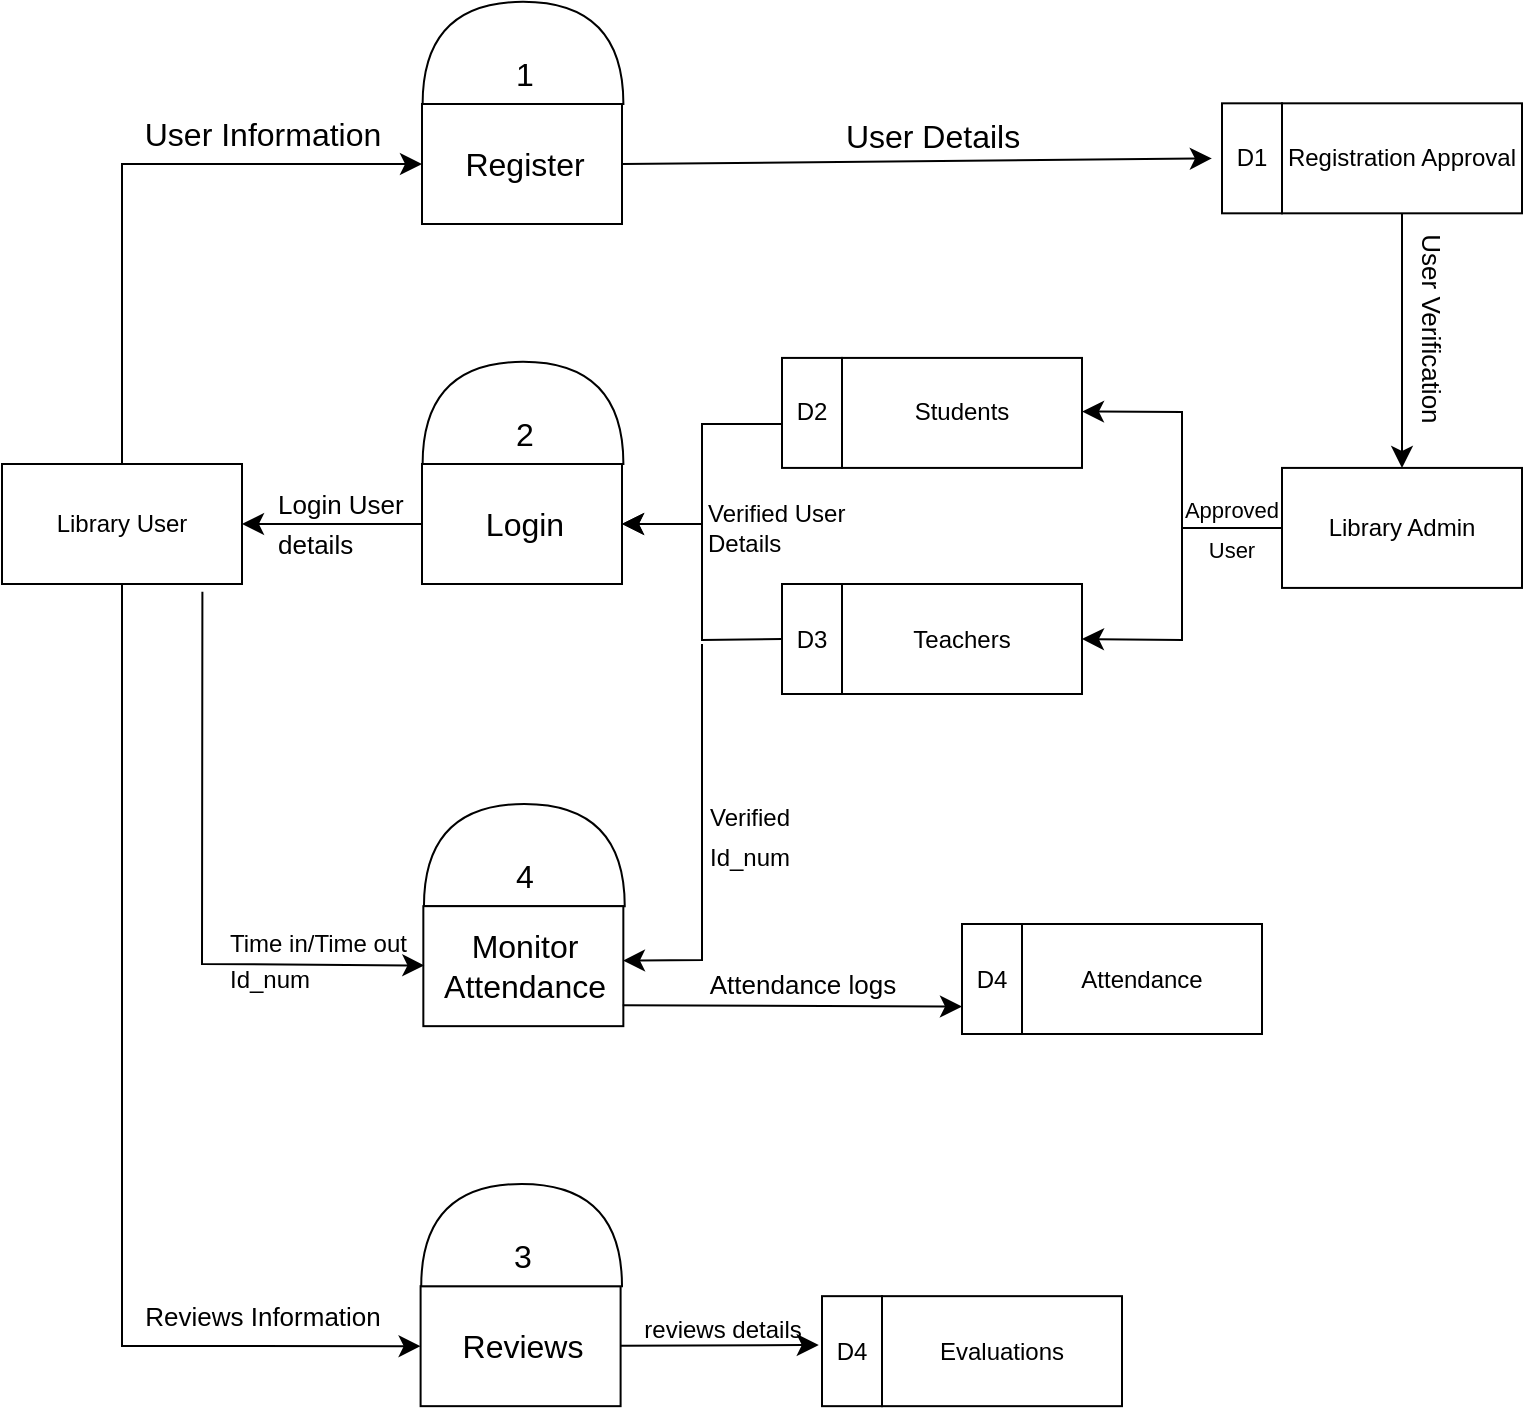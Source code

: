 <mxfile version="24.0.5" type="github">
  <diagram name="Page-1" id="GqMZiqfUwNPtbt659hKj">
    <mxGraphModel dx="2554" dy="1185" grid="1" gridSize="10" guides="1" tooltips="1" connect="1" arrows="1" fold="1" page="0" pageScale="1" pageWidth="827" pageHeight="1169" math="0" shadow="0">
      <root>
        <mxCell id="0" />
        <mxCell id="1" parent="0" />
        <mxCell id="muXEsNCiM2LmNspon1gy-2" value="Library User" style="rounded=0;whiteSpace=wrap;html=1;" vertex="1" parent="1">
          <mxGeometry x="-820" y="-30" width="120" height="60" as="geometry" />
        </mxCell>
        <mxCell id="muXEsNCiM2LmNspon1gy-3" value="" style="rounded=0;whiteSpace=wrap;html=1;" vertex="1" parent="1">
          <mxGeometry x="-610" y="-210" width="100" height="60" as="geometry" />
        </mxCell>
        <mxCell id="muXEsNCiM2LmNspon1gy-4" value="" style="shape=or;whiteSpace=wrap;html=1;rotation=-90;" vertex="1" parent="1">
          <mxGeometry x="-585.04" y="-285.73" width="51.09" height="100.39" as="geometry" />
        </mxCell>
        <mxCell id="muXEsNCiM2LmNspon1gy-5" style="edgeStyle=none;curved=1;rounded=0;orthogonalLoop=1;jettySize=auto;html=1;exitX=0;exitY=0.5;exitDx=0;exitDy=0;fontSize=12;startSize=8;endSize=8;" edge="1" parent="1" source="muXEsNCiM2LmNspon1gy-3" target="muXEsNCiM2LmNspon1gy-3">
          <mxGeometry relative="1" as="geometry" />
        </mxCell>
        <mxCell id="muXEsNCiM2LmNspon1gy-7" value="1" style="text;html=1;align=center;verticalAlign=middle;resizable=0;points=[];autosize=1;strokeColor=none;fillColor=none;fontSize=16;" vertex="1" parent="1">
          <mxGeometry x="-574.49" y="-240" width="30" height="30" as="geometry" />
        </mxCell>
        <mxCell id="muXEsNCiM2LmNspon1gy-8" value="" style="rounded=0;whiteSpace=wrap;html=1;" vertex="1" parent="1">
          <mxGeometry x="-610" y="-30" width="100" height="60" as="geometry" />
        </mxCell>
        <mxCell id="muXEsNCiM2LmNspon1gy-9" value="" style="shape=or;whiteSpace=wrap;html=1;rotation=-90;" vertex="1" parent="1">
          <mxGeometry x="-585.04" y="-105.73" width="51.09" height="100.39" as="geometry" />
        </mxCell>
        <mxCell id="muXEsNCiM2LmNspon1gy-10" style="edgeStyle=none;curved=1;rounded=0;orthogonalLoop=1;jettySize=auto;html=1;exitX=0;exitY=0.5;exitDx=0;exitDy=0;fontSize=12;startSize=8;endSize=8;" edge="1" parent="1" source="muXEsNCiM2LmNspon1gy-8" target="muXEsNCiM2LmNspon1gy-8">
          <mxGeometry relative="1" as="geometry" />
        </mxCell>
        <mxCell id="muXEsNCiM2LmNspon1gy-11" value="2" style="text;html=1;align=center;verticalAlign=middle;resizable=0;points=[];autosize=1;strokeColor=none;fillColor=none;fontSize=16;" vertex="1" parent="1">
          <mxGeometry x="-574.49" y="-60" width="30" height="30" as="geometry" />
        </mxCell>
        <mxCell id="muXEsNCiM2LmNspon1gy-20" value="Register" style="text;html=1;align=center;verticalAlign=middle;resizable=0;points=[];autosize=1;strokeColor=none;fillColor=none;fontSize=16;" vertex="1" parent="1">
          <mxGeometry x="-598.98" y="-195" width="80" height="30" as="geometry" />
        </mxCell>
        <mxCell id="muXEsNCiM2LmNspon1gy-21" value="Login" style="text;html=1;align=center;verticalAlign=middle;resizable=0;points=[];autosize=1;strokeColor=none;fillColor=none;fontSize=16;" vertex="1" parent="1">
          <mxGeometry x="-588.98" y="-15.0" width="60" height="30" as="geometry" />
        </mxCell>
        <mxCell id="muXEsNCiM2LmNspon1gy-25" value="" style="endArrow=classic;html=1;rounded=0;fontSize=12;startSize=8;endSize=8;curved=0;exitX=0.5;exitY=0;exitDx=0;exitDy=0;entryX=0;entryY=0.5;entryDx=0;entryDy=0;" edge="1" parent="1" source="muXEsNCiM2LmNspon1gy-2" target="muXEsNCiM2LmNspon1gy-3">
          <mxGeometry width="50" height="50" relative="1" as="geometry">
            <mxPoint x="-630" y="-50" as="sourcePoint" />
            <mxPoint x="-580" y="-100" as="targetPoint" />
            <Array as="points">
              <mxPoint x="-760" y="-180" />
            </Array>
          </mxGeometry>
        </mxCell>
        <mxCell id="muXEsNCiM2LmNspon1gy-26" value="User Information" style="text;html=1;align=center;verticalAlign=middle;resizable=0;points=[];autosize=1;strokeColor=none;fillColor=none;fontSize=16;" vertex="1" parent="1">
          <mxGeometry x="-760" y="-210.34" width="140" height="30" as="geometry" />
        </mxCell>
        <mxCell id="muXEsNCiM2LmNspon1gy-27" value="Library Admin" style="rounded=0;whiteSpace=wrap;html=1;" vertex="1" parent="1">
          <mxGeometry x="-180" y="-28.04" width="120" height="60" as="geometry" />
        </mxCell>
        <mxCell id="muXEsNCiM2LmNspon1gy-31" value="" style="group" vertex="1" connectable="0" parent="1">
          <mxGeometry x="-210" y="-210.34" width="150" height="55" as="geometry" />
        </mxCell>
        <mxCell id="muXEsNCiM2LmNspon1gy-29" value="Registration Approval" style="whiteSpace=wrap;html=1;" vertex="1" parent="muXEsNCiM2LmNspon1gy-31">
          <mxGeometry x="30" width="120" height="55" as="geometry" />
        </mxCell>
        <mxCell id="muXEsNCiM2LmNspon1gy-30" value="D1" style="rounded=0;whiteSpace=wrap;html=1;" vertex="1" parent="muXEsNCiM2LmNspon1gy-31">
          <mxGeometry width="30" height="55" as="geometry" />
        </mxCell>
        <mxCell id="muXEsNCiM2LmNspon1gy-33" value="" style="endArrow=classic;html=1;rounded=0;fontSize=12;startSize=8;endSize=8;curved=0;exitX=1;exitY=0.5;exitDx=0;exitDy=0;entryX=-0.169;entryY=0.501;entryDx=0;entryDy=0;entryPerimeter=0;" edge="1" parent="1" source="muXEsNCiM2LmNspon1gy-3" target="muXEsNCiM2LmNspon1gy-30">
          <mxGeometry width="50" height="50" relative="1" as="geometry">
            <mxPoint x="-840" y="120" as="sourcePoint" />
            <mxPoint x="-400" y="-180" as="targetPoint" />
          </mxGeometry>
        </mxCell>
        <mxCell id="muXEsNCiM2LmNspon1gy-34" value="User Details" style="text;html=1;align=center;verticalAlign=middle;resizable=0;points=[];autosize=1;strokeColor=none;fillColor=none;fontSize=16;" vertex="1" parent="1">
          <mxGeometry x="-410" y="-209.34" width="110" height="30" as="geometry" />
        </mxCell>
        <mxCell id="muXEsNCiM2LmNspon1gy-35" value="" style="group" vertex="1" connectable="0" parent="1">
          <mxGeometry x="-430" y="-83.04" width="150" height="55" as="geometry" />
        </mxCell>
        <mxCell id="muXEsNCiM2LmNspon1gy-36" value="Students" style="whiteSpace=wrap;html=1;" vertex="1" parent="muXEsNCiM2LmNspon1gy-35">
          <mxGeometry x="30" width="120" height="55" as="geometry" />
        </mxCell>
        <mxCell id="muXEsNCiM2LmNspon1gy-37" value="D2" style="rounded=0;whiteSpace=wrap;html=1;" vertex="1" parent="muXEsNCiM2LmNspon1gy-35">
          <mxGeometry width="30" height="55" as="geometry" />
        </mxCell>
        <mxCell id="muXEsNCiM2LmNspon1gy-38" value="" style="group" vertex="1" connectable="0" parent="1">
          <mxGeometry x="-430" y="30.0" width="150" height="55" as="geometry" />
        </mxCell>
        <mxCell id="muXEsNCiM2LmNspon1gy-39" value="Teachers" style="whiteSpace=wrap;html=1;" vertex="1" parent="muXEsNCiM2LmNspon1gy-38">
          <mxGeometry x="30" width="120" height="55" as="geometry" />
        </mxCell>
        <mxCell id="muXEsNCiM2LmNspon1gy-40" value="D3" style="rounded=0;whiteSpace=wrap;html=1;" vertex="1" parent="muXEsNCiM2LmNspon1gy-38">
          <mxGeometry width="30" height="55" as="geometry" />
        </mxCell>
        <mxCell id="muXEsNCiM2LmNspon1gy-41" value="" style="endArrow=classic;html=1;rounded=0;fontSize=12;startSize=8;endSize=8;curved=1;" edge="1" parent="1" source="muXEsNCiM2LmNspon1gy-29" target="muXEsNCiM2LmNspon1gy-27">
          <mxGeometry width="50" height="50" relative="1" as="geometry">
            <mxPoint x="-560" y="80" as="sourcePoint" />
            <mxPoint x="-510" y="30" as="targetPoint" />
          </mxGeometry>
        </mxCell>
        <mxCell id="muXEsNCiM2LmNspon1gy-42" value="&lt;font style=&quot;font-size: 13px;&quot;&gt;User Verification&lt;/font&gt;" style="text;html=1;align=center;verticalAlign=middle;resizable=0;points=[];autosize=1;strokeColor=none;fillColor=none;fontSize=12;rotation=90;" vertex="1" parent="1">
          <mxGeometry x="-165" y="-113.04" width="120" height="30" as="geometry" />
        </mxCell>
        <mxCell id="muXEsNCiM2LmNspon1gy-43" value="" style="endArrow=classic;html=1;rounded=0;fontSize=12;startSize=8;endSize=8;curved=0;" edge="1" parent="1" source="muXEsNCiM2LmNspon1gy-27">
          <mxGeometry width="50" height="50" relative="1" as="geometry">
            <mxPoint x="-140" y="-54.858" as="sourcePoint" />
            <mxPoint x="-280" y="-56.23" as="targetPoint" />
            <Array as="points">
              <mxPoint x="-230" y="2" />
              <mxPoint x="-230" y="-56" />
            </Array>
          </mxGeometry>
        </mxCell>
        <mxCell id="muXEsNCiM2LmNspon1gy-44" value="" style="endArrow=classic;html=1;rounded=0;fontSize=12;startSize=8;endSize=8;curved=0;exitX=0;exitY=0.5;exitDx=0;exitDy=0;entryX=1;entryY=0.5;entryDx=0;entryDy=0;" edge="1" parent="1" source="muXEsNCiM2LmNspon1gy-49">
          <mxGeometry width="50" height="50" relative="1" as="geometry">
            <mxPoint x="-180.0" y="1.96" as="sourcePoint" />
            <mxPoint x="-280" y="57.5" as="targetPoint" />
            <Array as="points">
              <mxPoint x="-230" y="2" />
              <mxPoint x="-230" y="58" />
            </Array>
          </mxGeometry>
        </mxCell>
        <mxCell id="muXEsNCiM2LmNspon1gy-45" value="" style="endArrow=classic;html=1;rounded=0;fontSize=12;startSize=8;endSize=8;curved=0;entryX=1;entryY=0.5;entryDx=0;entryDy=0;" edge="1" parent="1" target="muXEsNCiM2LmNspon1gy-8">
          <mxGeometry width="50" height="50" relative="1" as="geometry">
            <mxPoint x="-430" y="-50" as="sourcePoint" />
            <mxPoint x="-320" y="-10" as="targetPoint" />
            <Array as="points">
              <mxPoint x="-470" y="-50" />
              <mxPoint x="-470" />
            </Array>
          </mxGeometry>
        </mxCell>
        <mxCell id="muXEsNCiM2LmNspon1gy-46" value="" style="endArrow=classic;html=1;rounded=0;fontSize=12;startSize=8;endSize=8;curved=0;entryX=1;entryY=0.5;entryDx=0;entryDy=0;exitX=0;exitY=0.5;exitDx=0;exitDy=0;" edge="1" parent="1" source="muXEsNCiM2LmNspon1gy-40" target="muXEsNCiM2LmNspon1gy-8">
          <mxGeometry width="50" height="50" relative="1" as="geometry">
            <mxPoint x="-420" y="-40" as="sourcePoint" />
            <mxPoint x="-500" y="10" as="targetPoint" />
            <Array as="points">
              <mxPoint x="-470" y="58" />
              <mxPoint x="-470" />
            </Array>
          </mxGeometry>
        </mxCell>
        <mxCell id="muXEsNCiM2LmNspon1gy-47" value="&lt;font style=&quot;font-size: 12px;&quot;&gt;Verified User&amp;nbsp;&lt;/font&gt;&lt;div style=&quot;font-size: 12px;&quot;&gt;Details&lt;/div&gt;" style="text;html=1;align=left;verticalAlign=middle;whiteSpace=wrap;rounded=0;fontSize=16;rotation=0;" vertex="1" parent="1">
          <mxGeometry x="-469" y="-21.52" width="100" height="43.04" as="geometry" />
        </mxCell>
        <mxCell id="muXEsNCiM2LmNspon1gy-49" value="&lt;font style=&quot;font-size: 11px;&quot;&gt;Approved User&lt;/font&gt;" style="text;html=1;align=center;verticalAlign=middle;whiteSpace=wrap;rounded=0;fontSize=16;" vertex="1" parent="1">
          <mxGeometry x="-230" y="-17.14" width="50" height="37.14" as="geometry" />
        </mxCell>
        <mxCell id="muXEsNCiM2LmNspon1gy-52" value="" style="endArrow=classic;html=1;rounded=0;fontSize=12;startSize=8;endSize=8;curved=0;exitX=0;exitY=0.5;exitDx=0;exitDy=0;entryX=1;entryY=0.5;entryDx=0;entryDy=0;" edge="1" parent="1" source="muXEsNCiM2LmNspon1gy-8" target="muXEsNCiM2LmNspon1gy-2">
          <mxGeometry width="50" height="50" relative="1" as="geometry">
            <mxPoint x="-750" y="-20" as="sourcePoint" />
            <mxPoint x="-600" y="-170" as="targetPoint" />
            <Array as="points" />
          </mxGeometry>
        </mxCell>
        <mxCell id="muXEsNCiM2LmNspon1gy-53" value="&lt;font style=&quot;font-size: 13px;&quot;&gt;Login User&amp;nbsp;&lt;br&gt;details&lt;/font&gt;" style="text;html=1;align=left;verticalAlign=middle;resizable=0;points=[];autosize=1;strokeColor=none;fillColor=none;fontSize=16;" vertex="1" parent="1">
          <mxGeometry x="-683.98" y="-26.04" width="90" height="50" as="geometry" />
        </mxCell>
        <mxCell id="muXEsNCiM2LmNspon1gy-54" value="" style="group" vertex="1" connectable="0" parent="1">
          <mxGeometry x="-610.7" y="330.0" width="100.7" height="111.08" as="geometry" />
        </mxCell>
        <mxCell id="muXEsNCiM2LmNspon1gy-12" value="" style="rounded=0;whiteSpace=wrap;html=1;" vertex="1" parent="muXEsNCiM2LmNspon1gy-54">
          <mxGeometry y="51.08" width="100" height="60" as="geometry" />
        </mxCell>
        <mxCell id="muXEsNCiM2LmNspon1gy-13" value="" style="shape=or;whiteSpace=wrap;html=1;rotation=-90;" vertex="1" parent="muXEsNCiM2LmNspon1gy-54">
          <mxGeometry x="24.96" y="-24.65" width="51.09" height="100.39" as="geometry" />
        </mxCell>
        <mxCell id="muXEsNCiM2LmNspon1gy-14" style="edgeStyle=none;curved=1;rounded=0;orthogonalLoop=1;jettySize=auto;html=1;exitX=0;exitY=0.5;exitDx=0;exitDy=0;fontSize=12;startSize=8;endSize=8;" edge="1" parent="muXEsNCiM2LmNspon1gy-54" source="muXEsNCiM2LmNspon1gy-12" target="muXEsNCiM2LmNspon1gy-12">
          <mxGeometry relative="1" as="geometry" />
        </mxCell>
        <mxCell id="muXEsNCiM2LmNspon1gy-15" value="3" style="text;html=1;align=center;verticalAlign=middle;resizable=0;points=[];autosize=1;strokeColor=none;fillColor=none;fontSize=16;" vertex="1" parent="muXEsNCiM2LmNspon1gy-54">
          <mxGeometry x="35.51" y="21.08" width="30" height="30" as="geometry" />
        </mxCell>
        <mxCell id="muXEsNCiM2LmNspon1gy-22" value="Reviews" style="text;html=1;align=center;verticalAlign=middle;resizable=0;points=[];autosize=1;strokeColor=none;fillColor=none;fontSize=16;" vertex="1" parent="muXEsNCiM2LmNspon1gy-54">
          <mxGeometry x="10.51" y="66.08" width="80" height="30" as="geometry" />
        </mxCell>
        <mxCell id="muXEsNCiM2LmNspon1gy-55" value="" style="endArrow=classic;html=1;rounded=0;fontSize=12;startSize=8;endSize=8;curved=0;entryX=0;entryY=0.5;entryDx=0;entryDy=0;" edge="1" parent="1" source="muXEsNCiM2LmNspon1gy-2" target="muXEsNCiM2LmNspon1gy-12">
          <mxGeometry width="50" height="50" relative="1" as="geometry">
            <mxPoint x="-730" y="150" as="sourcePoint" />
            <mxPoint x="-760" y="210" as="targetPoint" />
            <Array as="points">
              <mxPoint x="-760" y="411" />
            </Array>
          </mxGeometry>
        </mxCell>
        <mxCell id="muXEsNCiM2LmNspon1gy-56" value="&lt;font style=&quot;font-size: 13px;&quot;&gt;Reviews Information&lt;/font&gt;" style="text;html=1;align=center;verticalAlign=middle;resizable=0;points=[];autosize=1;strokeColor=none;fillColor=none;fontSize=16;" vertex="1" parent="1">
          <mxGeometry x="-760" y="380" width="140" height="30" as="geometry" />
        </mxCell>
        <mxCell id="muXEsNCiM2LmNspon1gy-57" value="" style="group" vertex="1" connectable="0" parent="1">
          <mxGeometry x="-410" y="386.08" width="150" height="55" as="geometry" />
        </mxCell>
        <mxCell id="muXEsNCiM2LmNspon1gy-58" value="Evaluations" style="whiteSpace=wrap;html=1;" vertex="1" parent="muXEsNCiM2LmNspon1gy-57">
          <mxGeometry x="30" width="120" height="55" as="geometry" />
        </mxCell>
        <mxCell id="muXEsNCiM2LmNspon1gy-59" value="D4" style="rounded=0;whiteSpace=wrap;html=1;" vertex="1" parent="muXEsNCiM2LmNspon1gy-57">
          <mxGeometry width="30" height="55" as="geometry" />
        </mxCell>
        <mxCell id="muXEsNCiM2LmNspon1gy-62" value="&lt;font style=&quot;font-size: 12px;&quot;&gt;reviews&amp;nbsp;&lt;/font&gt;&lt;span style=&quot;font-size: 12px; background-color: initial;&quot;&gt;details&lt;/span&gt;" style="text;html=1;align=center;verticalAlign=middle;resizable=0;points=[];autosize=1;strokeColor=none;fillColor=none;fontSize=16;" vertex="1" parent="1">
          <mxGeometry x="-510" y="386.08" width="100" height="30" as="geometry" />
        </mxCell>
        <mxCell id="muXEsNCiM2LmNspon1gy-69" value="" style="group" vertex="1" connectable="0" parent="1">
          <mxGeometry x="-609.33" y="140.0" width="100.7" height="111.08" as="geometry" />
        </mxCell>
        <mxCell id="muXEsNCiM2LmNspon1gy-17" value="" style="shape=or;whiteSpace=wrap;html=1;rotation=-90;" vertex="1" parent="muXEsNCiM2LmNspon1gy-69">
          <mxGeometry x="24.96" y="-24.65" width="51.09" height="100.39" as="geometry" />
        </mxCell>
        <mxCell id="muXEsNCiM2LmNspon1gy-68" value="" style="group" vertex="1" connectable="0" parent="muXEsNCiM2LmNspon1gy-69">
          <mxGeometry y="21.08" width="100.51" height="90" as="geometry" />
        </mxCell>
        <mxCell id="muXEsNCiM2LmNspon1gy-16" value="" style="rounded=0;whiteSpace=wrap;html=1;" vertex="1" parent="muXEsNCiM2LmNspon1gy-68">
          <mxGeometry y="30" width="100" height="60" as="geometry" />
        </mxCell>
        <mxCell id="muXEsNCiM2LmNspon1gy-18" style="edgeStyle=none;curved=1;rounded=0;orthogonalLoop=1;jettySize=auto;html=1;exitX=0;exitY=0.5;exitDx=0;exitDy=0;fontSize=12;startSize=8;endSize=8;" edge="1" parent="muXEsNCiM2LmNspon1gy-68" source="muXEsNCiM2LmNspon1gy-16" target="muXEsNCiM2LmNspon1gy-16">
          <mxGeometry relative="1" as="geometry" />
        </mxCell>
        <mxCell id="muXEsNCiM2LmNspon1gy-19" value="4" style="text;html=1;align=center;verticalAlign=middle;resizable=0;points=[];autosize=1;strokeColor=none;fillColor=none;fontSize=16;" vertex="1" parent="muXEsNCiM2LmNspon1gy-68">
          <mxGeometry x="35.51" width="30" height="30" as="geometry" />
        </mxCell>
        <mxCell id="muXEsNCiM2LmNspon1gy-23" value="&lt;div&gt;Monitor&lt;/div&gt;Attendance" style="text;html=1;align=center;verticalAlign=middle;resizable=0;points=[];autosize=1;strokeColor=none;fillColor=none;fontSize=16;" vertex="1" parent="muXEsNCiM2LmNspon1gy-68">
          <mxGeometry x="0.51" y="35" width="100" height="50" as="geometry" />
        </mxCell>
        <mxCell id="muXEsNCiM2LmNspon1gy-72" value="" style="edgeStyle=none;curved=1;rounded=0;orthogonalLoop=1;jettySize=auto;html=1;fontSize=12;startSize=8;endSize=8;entryX=-0.054;entryY=0.444;entryDx=0;entryDy=0;entryPerimeter=0;" edge="1" parent="1" source="muXEsNCiM2LmNspon1gy-12" target="muXEsNCiM2LmNspon1gy-59">
          <mxGeometry relative="1" as="geometry" />
        </mxCell>
        <mxCell id="muXEsNCiM2LmNspon1gy-73" value="" style="endArrow=classic;html=1;rounded=0;fontSize=12;startSize=8;endSize=8;curved=0;entryX=0.993;entryY=0.444;entryDx=0;entryDy=0;entryPerimeter=0;" edge="1" parent="1" target="muXEsNCiM2LmNspon1gy-23">
          <mxGeometry width="50" height="50" relative="1" as="geometry">
            <mxPoint x="-470" y="60" as="sourcePoint" />
            <mxPoint x="-570" y="140" as="targetPoint" />
            <Array as="points">
              <mxPoint x="-470" y="218" />
            </Array>
          </mxGeometry>
        </mxCell>
        <mxCell id="muXEsNCiM2LmNspon1gy-74" value="&lt;font style=&quot;font-size: 12px;&quot;&gt;Verified&amp;nbsp;&lt;br&gt;Id_num&lt;/font&gt;" style="text;html=1;align=left;verticalAlign=middle;resizable=0;points=[];autosize=1;strokeColor=none;fillColor=none;fontSize=16;" vertex="1" parent="1">
          <mxGeometry x="-468" y="130" width="70" height="50" as="geometry" />
        </mxCell>
        <mxCell id="muXEsNCiM2LmNspon1gy-75" value="" style="endArrow=classic;html=1;rounded=0;fontSize=12;startSize=8;endSize=8;curved=0;exitX=0.835;exitY=1.064;exitDx=0;exitDy=0;exitPerimeter=0;" edge="1" parent="1" source="muXEsNCiM2LmNspon1gy-2" target="muXEsNCiM2LmNspon1gy-23">
          <mxGeometry width="50" height="50" relative="1" as="geometry">
            <mxPoint x="-610" y="220" as="sourcePoint" />
            <mxPoint x="-570" y="140" as="targetPoint" />
            <Array as="points">
              <mxPoint x="-720" y="220" />
            </Array>
          </mxGeometry>
        </mxCell>
        <mxCell id="muXEsNCiM2LmNspon1gy-76" value="&lt;div style=&quot;font-size: 12px;&quot;&gt;&lt;span style=&quot;background-color: initial;&quot;&gt;&lt;font style=&quot;font-size: 12px;&quot;&gt;Time in/Time out&lt;/font&gt;&lt;/span&gt;&lt;/div&gt;&lt;font style=&quot;font-size: 12px;&quot;&gt;Id_num&lt;/font&gt;" style="text;html=1;align=left;verticalAlign=middle;resizable=0;points=[];autosize=1;strokeColor=none;fillColor=none;fontSize=16;" vertex="1" parent="1">
          <mxGeometry x="-707.98" y="194" width="110" height="50" as="geometry" />
        </mxCell>
        <mxCell id="muXEsNCiM2LmNspon1gy-78" value="" style="group" vertex="1" connectable="0" parent="1">
          <mxGeometry x="-340" y="200.0" width="150" height="55" as="geometry" />
        </mxCell>
        <mxCell id="muXEsNCiM2LmNspon1gy-79" value="Attendance" style="whiteSpace=wrap;html=1;" vertex="1" parent="muXEsNCiM2LmNspon1gy-78">
          <mxGeometry x="30" width="120" height="55" as="geometry" />
        </mxCell>
        <mxCell id="muXEsNCiM2LmNspon1gy-80" value="D4" style="rounded=0;whiteSpace=wrap;html=1;" vertex="1" parent="muXEsNCiM2LmNspon1gy-78">
          <mxGeometry width="30" height="55" as="geometry" />
        </mxCell>
        <mxCell id="muXEsNCiM2LmNspon1gy-81" value="" style="endArrow=classic;html=1;rounded=0;fontSize=12;startSize=8;endSize=8;curved=1;exitX=0.992;exitY=0.892;exitDx=0;exitDy=0;exitPerimeter=0;entryX=0;entryY=0.75;entryDx=0;entryDy=0;" edge="1" parent="1" source="muXEsNCiM2LmNspon1gy-23" target="muXEsNCiM2LmNspon1gy-80">
          <mxGeometry width="50" height="50" relative="1" as="geometry">
            <mxPoint x="-480" y="140" as="sourcePoint" />
            <mxPoint x="-430" y="90" as="targetPoint" />
          </mxGeometry>
        </mxCell>
        <mxCell id="muXEsNCiM2LmNspon1gy-82" value="&lt;font style=&quot;font-size: 13px;&quot;&gt;Attendance logs&lt;/font&gt;" style="text;html=1;align=center;verticalAlign=middle;resizable=0;points=[];autosize=1;strokeColor=none;fillColor=none;fontSize=16;" vertex="1" parent="1">
          <mxGeometry x="-480" y="214" width="120" height="30" as="geometry" />
        </mxCell>
      </root>
    </mxGraphModel>
  </diagram>
</mxfile>
